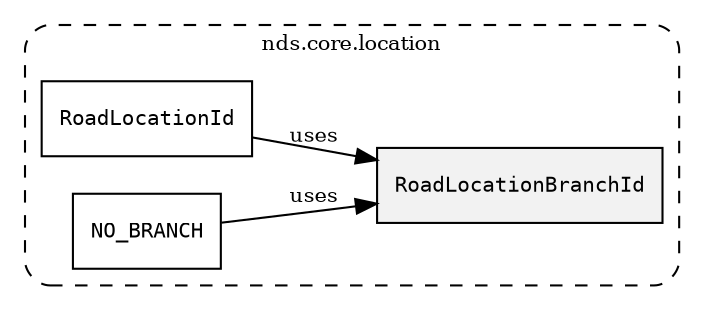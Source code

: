 /**
 * This dot file creates symbol collaboration diagram for RoadLocationBranchId.
 */
digraph ZSERIO
{
    node [shape=box, fontsize=10];
    rankdir="LR";
    fontsize=10;
    tooltip="RoadLocationBranchId collaboration diagram";

    subgraph "cluster_nds.core.location"
    {
        style="dashed, rounded";
        label="nds.core.location";
        tooltip="Package nds.core.location";
        href="../../../content/packages/nds.core.location.html#Package-nds-core-location";
        target="_parent";

        "RoadLocationBranchId" [style="filled", fillcolor="#0000000D", target="_parent", label=<<font face="monospace"><table align="center" border="0" cellspacing="0" cellpadding="0"><tr><td href="../../../content/packages/nds.core.location.html#Subtype-RoadLocationBranchId" title="Subtype defined in nds.core.location">RoadLocationBranchId</td></tr></table></font>>];
        "RoadLocationId" [target="_parent", label=<<font face="monospace"><table align="center" border="0" cellspacing="0" cellpadding="0"><tr><td href="../../../content/packages/nds.core.location.html#Structure-RoadLocationId" title="Structure defined in nds.core.location">RoadLocationId</td></tr></table></font>>];
        "NO_BRANCH" [target="_parent", label=<<font face="monospace"><table align="center" border="0" cellspacing="0" cellpadding="0"><tr><td href="../../../content/packages/nds.core.location.html#Constant-NO_BRANCH" title="Constant defined in nds.core.location">NO_BRANCH</td></tr></table></font>>];
    }

    "RoadLocationId" -> "RoadLocationBranchId" [label="uses", fontsize=10];
    "NO_BRANCH" -> "RoadLocationBranchId" [label="uses", fontsize=10];
}

